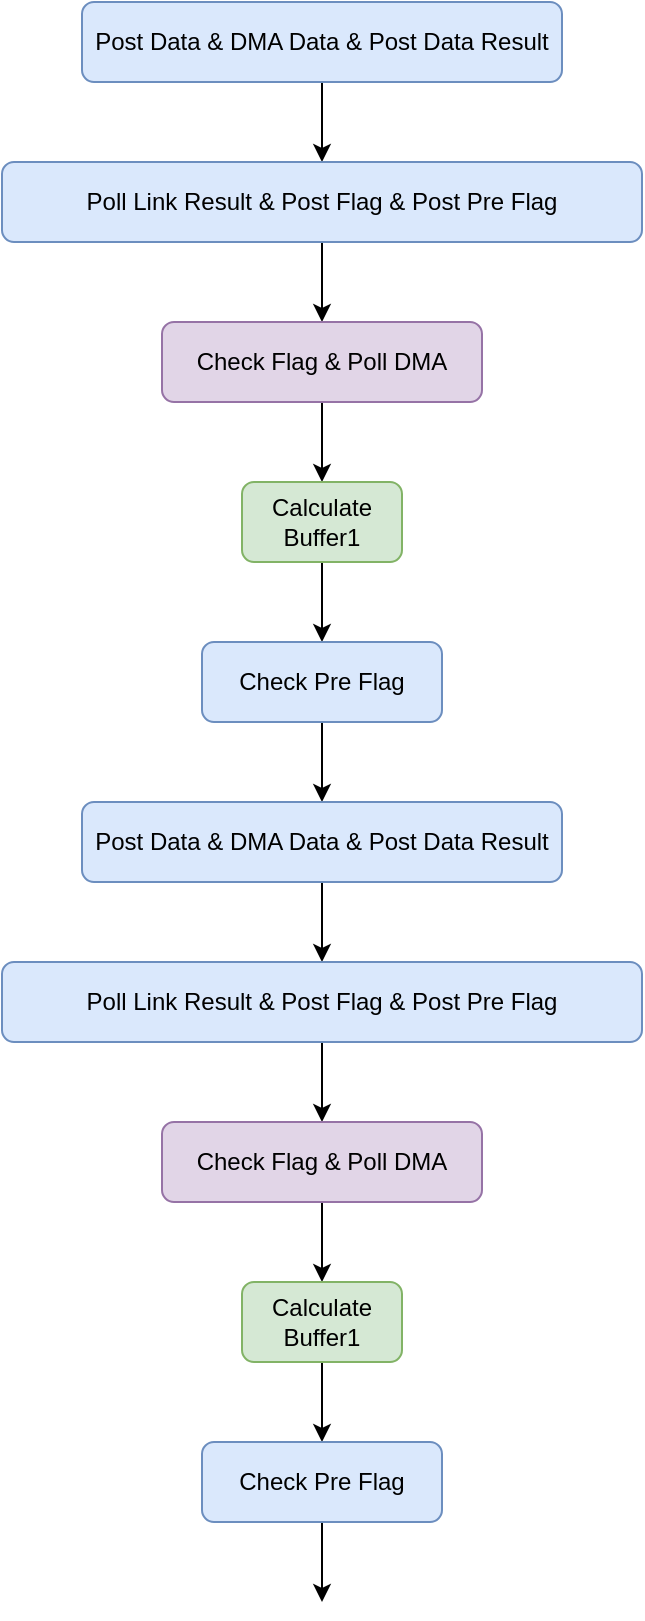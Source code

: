 <mxfile version="22.1.21" type="github">
  <diagram name="Page-1" id="pQDI-3YU36X5-vxIq4Wm">
    <mxGraphModel dx="2074" dy="1146" grid="1" gridSize="10" guides="1" tooltips="1" connect="1" arrows="1" fold="1" page="1" pageScale="1" pageWidth="850" pageHeight="1100" math="0" shadow="0">
      <root>
        <mxCell id="0" />
        <mxCell id="1" parent="0" />
        <mxCell id="q0-yKl4WDKozAoiYpjiN-4" value="" style="edgeStyle=orthogonalEdgeStyle;rounded=0;orthogonalLoop=1;jettySize=auto;html=1;" edge="1" parent="1" source="q0-yKl4WDKozAoiYpjiN-1" target="q0-yKl4WDKozAoiYpjiN-2">
          <mxGeometry relative="1" as="geometry" />
        </mxCell>
        <mxCell id="q0-yKl4WDKozAoiYpjiN-1" value="Post Data &amp;amp; DMA Data &amp;amp; Post Data Result" style="rounded=1;whiteSpace=wrap;html=1;fillColor=#dae8fc;strokeColor=#6c8ebf;" vertex="1" parent="1">
          <mxGeometry x="160" y="120" width="240" height="40" as="geometry" />
        </mxCell>
        <mxCell id="q0-yKl4WDKozAoiYpjiN-5" value="" style="edgeStyle=orthogonalEdgeStyle;rounded=0;orthogonalLoop=1;jettySize=auto;html=1;" edge="1" parent="1" source="q0-yKl4WDKozAoiYpjiN-2" target="q0-yKl4WDKozAoiYpjiN-3">
          <mxGeometry relative="1" as="geometry" />
        </mxCell>
        <mxCell id="q0-yKl4WDKozAoiYpjiN-2" value="Poll Link Result &amp;amp; Post Flag &amp;amp; Post Pre Flag" style="rounded=1;whiteSpace=wrap;html=1;fillColor=#dae8fc;strokeColor=#6c8ebf;" vertex="1" parent="1">
          <mxGeometry x="120" y="200" width="320" height="40" as="geometry" />
        </mxCell>
        <mxCell id="q0-yKl4WDKozAoiYpjiN-9" value="" style="edgeStyle=orthogonalEdgeStyle;rounded=0;orthogonalLoop=1;jettySize=auto;html=1;" edge="1" parent="1" source="q0-yKl4WDKozAoiYpjiN-3" target="q0-yKl4WDKozAoiYpjiN-6">
          <mxGeometry relative="1" as="geometry" />
        </mxCell>
        <mxCell id="q0-yKl4WDKozAoiYpjiN-3" value="Check Flag &amp;amp; Poll DMA" style="rounded=1;whiteSpace=wrap;html=1;fillColor=#e1d5e7;strokeColor=#9673a6;" vertex="1" parent="1">
          <mxGeometry x="200" y="280" width="160" height="40" as="geometry" />
        </mxCell>
        <mxCell id="q0-yKl4WDKozAoiYpjiN-8" value="" style="edgeStyle=orthogonalEdgeStyle;rounded=0;orthogonalLoop=1;jettySize=auto;html=1;" edge="1" parent="1" source="q0-yKl4WDKozAoiYpjiN-6" target="q0-yKl4WDKozAoiYpjiN-7">
          <mxGeometry relative="1" as="geometry" />
        </mxCell>
        <mxCell id="q0-yKl4WDKozAoiYpjiN-6" value="Calculate Buffer1" style="rounded=1;whiteSpace=wrap;html=1;fillColor=#d5e8d4;strokeColor=#82b366;" vertex="1" parent="1">
          <mxGeometry x="240" y="360" width="80" height="40" as="geometry" />
        </mxCell>
        <mxCell id="q0-yKl4WDKozAoiYpjiN-11" value="" style="edgeStyle=orthogonalEdgeStyle;rounded=0;orthogonalLoop=1;jettySize=auto;html=1;" edge="1" parent="1" source="q0-yKl4WDKozAoiYpjiN-7" target="q0-yKl4WDKozAoiYpjiN-10">
          <mxGeometry relative="1" as="geometry" />
        </mxCell>
        <mxCell id="q0-yKl4WDKozAoiYpjiN-7" value="Check Pre Flag" style="rounded=1;whiteSpace=wrap;html=1;fillColor=#dae8fc;strokeColor=#6c8ebf;" vertex="1" parent="1">
          <mxGeometry x="220" y="440" width="120" height="40" as="geometry" />
        </mxCell>
        <mxCell id="q0-yKl4WDKozAoiYpjiN-21" value="" style="edgeStyle=orthogonalEdgeStyle;rounded=0;orthogonalLoop=1;jettySize=auto;html=1;" edge="1" parent="1" source="q0-yKl4WDKozAoiYpjiN-10" target="q0-yKl4WDKozAoiYpjiN-14">
          <mxGeometry relative="1" as="geometry" />
        </mxCell>
        <mxCell id="q0-yKl4WDKozAoiYpjiN-10" value="Post Data &amp;amp; DMA Data &amp;amp; Post Data Result" style="rounded=1;whiteSpace=wrap;html=1;fillColor=#dae8fc;strokeColor=#6c8ebf;" vertex="1" parent="1">
          <mxGeometry x="160" y="520" width="240" height="40" as="geometry" />
        </mxCell>
        <mxCell id="q0-yKl4WDKozAoiYpjiN-13" value="" style="edgeStyle=orthogonalEdgeStyle;rounded=0;orthogonalLoop=1;jettySize=auto;html=1;" edge="1" parent="1" source="q0-yKl4WDKozAoiYpjiN-14" target="q0-yKl4WDKozAoiYpjiN-16">
          <mxGeometry relative="1" as="geometry" />
        </mxCell>
        <mxCell id="q0-yKl4WDKozAoiYpjiN-14" value="Poll Link Result &amp;amp; Post Flag &amp;amp; Post Pre Flag" style="rounded=1;whiteSpace=wrap;html=1;fillColor=#dae8fc;strokeColor=#6c8ebf;" vertex="1" parent="1">
          <mxGeometry x="120" y="600" width="320" height="40" as="geometry" />
        </mxCell>
        <mxCell id="q0-yKl4WDKozAoiYpjiN-15" value="" style="edgeStyle=orthogonalEdgeStyle;rounded=0;orthogonalLoop=1;jettySize=auto;html=1;" edge="1" parent="1" source="q0-yKl4WDKozAoiYpjiN-16" target="q0-yKl4WDKozAoiYpjiN-18">
          <mxGeometry relative="1" as="geometry" />
        </mxCell>
        <mxCell id="q0-yKl4WDKozAoiYpjiN-16" value="Check Flag &amp;amp; Poll DMA" style="rounded=1;whiteSpace=wrap;html=1;fillColor=#e1d5e7;strokeColor=#9673a6;" vertex="1" parent="1">
          <mxGeometry x="200" y="680" width="160" height="40" as="geometry" />
        </mxCell>
        <mxCell id="q0-yKl4WDKozAoiYpjiN-17" value="" style="edgeStyle=orthogonalEdgeStyle;rounded=0;orthogonalLoop=1;jettySize=auto;html=1;" edge="1" parent="1" source="q0-yKl4WDKozAoiYpjiN-18" target="q0-yKl4WDKozAoiYpjiN-20">
          <mxGeometry relative="1" as="geometry" />
        </mxCell>
        <mxCell id="q0-yKl4WDKozAoiYpjiN-18" value="Calculate Buffer1" style="rounded=1;whiteSpace=wrap;html=1;fillColor=#d5e8d4;strokeColor=#82b366;" vertex="1" parent="1">
          <mxGeometry x="240" y="760" width="80" height="40" as="geometry" />
        </mxCell>
        <mxCell id="q0-yKl4WDKozAoiYpjiN-19" value="" style="edgeStyle=orthogonalEdgeStyle;rounded=0;orthogonalLoop=1;jettySize=auto;html=1;" edge="1" parent="1" source="q0-yKl4WDKozAoiYpjiN-20">
          <mxGeometry relative="1" as="geometry">
            <mxPoint x="280" y="920" as="targetPoint" />
          </mxGeometry>
        </mxCell>
        <mxCell id="q0-yKl4WDKozAoiYpjiN-20" value="Check Pre Flag" style="rounded=1;whiteSpace=wrap;html=1;fillColor=#dae8fc;strokeColor=#6c8ebf;" vertex="1" parent="1">
          <mxGeometry x="220" y="840" width="120" height="40" as="geometry" />
        </mxCell>
      </root>
    </mxGraphModel>
  </diagram>
</mxfile>
